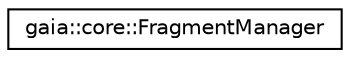 digraph G
{
  edge [fontname="Helvetica",fontsize="10",labelfontname="Helvetica",labelfontsize="10"];
  node [fontname="Helvetica",fontsize="10",shape=record];
  rankdir=LR;
  Node1 [label="gaia::core::FragmentManager",height=0.2,width=0.4,color="black", fillcolor="white", style="filled",URL="$d0/d77/classgaia_1_1core_1_1_fragment_manager.html",tooltip="Interface for interacting with Fragment Objects inside of a Page."];
}
